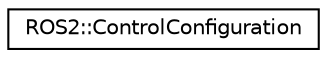 digraph "Graphical Class Hierarchy"
{
 // LATEX_PDF_SIZE
  edge [fontname="Helvetica",fontsize="10",labelfontname="Helvetica",labelfontsize="10"];
  node [fontname="Helvetica",fontsize="10",shape=record];
  rankdir="LR";
  Node0 [label="ROS2::ControlConfiguration",height=0.2,width=0.4,color="black", fillcolor="white", style="filled",URL="$struct_r_o_s2_1_1_control_configuration.html",tooltip=" "];
}
